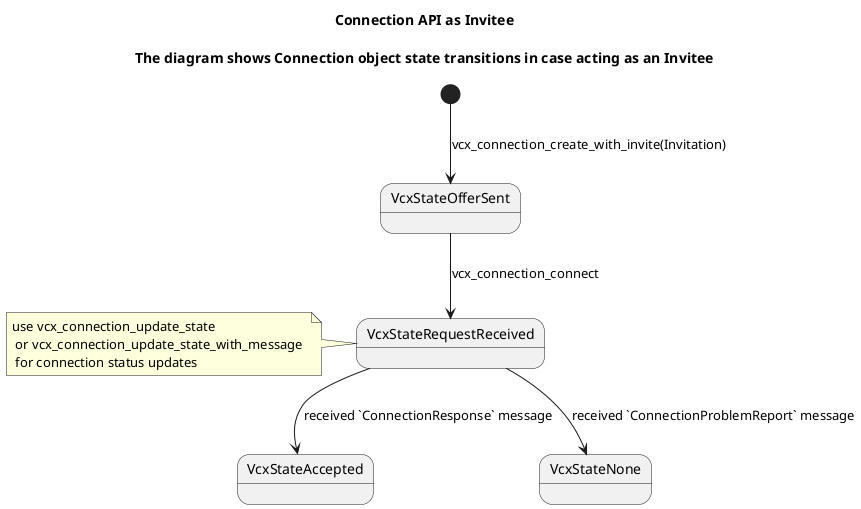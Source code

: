 @startuml
title
 Connection API as Invitee

 The diagram shows Connection object state transitions in case acting as an Invitee
end title


[*] --> VcxStateOfferSent: vcx_connection_create_with_invite(Invitation)

VcxStateOfferSent --> VcxStateRequestReceived: vcx_connection_connect

note left of VcxStateRequestReceived : use vcx_connection_update_state \n or vcx_connection_update_state_with_message \n for connection status updates

VcxStateRequestReceived --> VcxStateAccepted: received `ConnectionResponse` message

VcxStateRequestReceived --> VcxStateNone: received `ConnectionProblemReport` message

@enduml